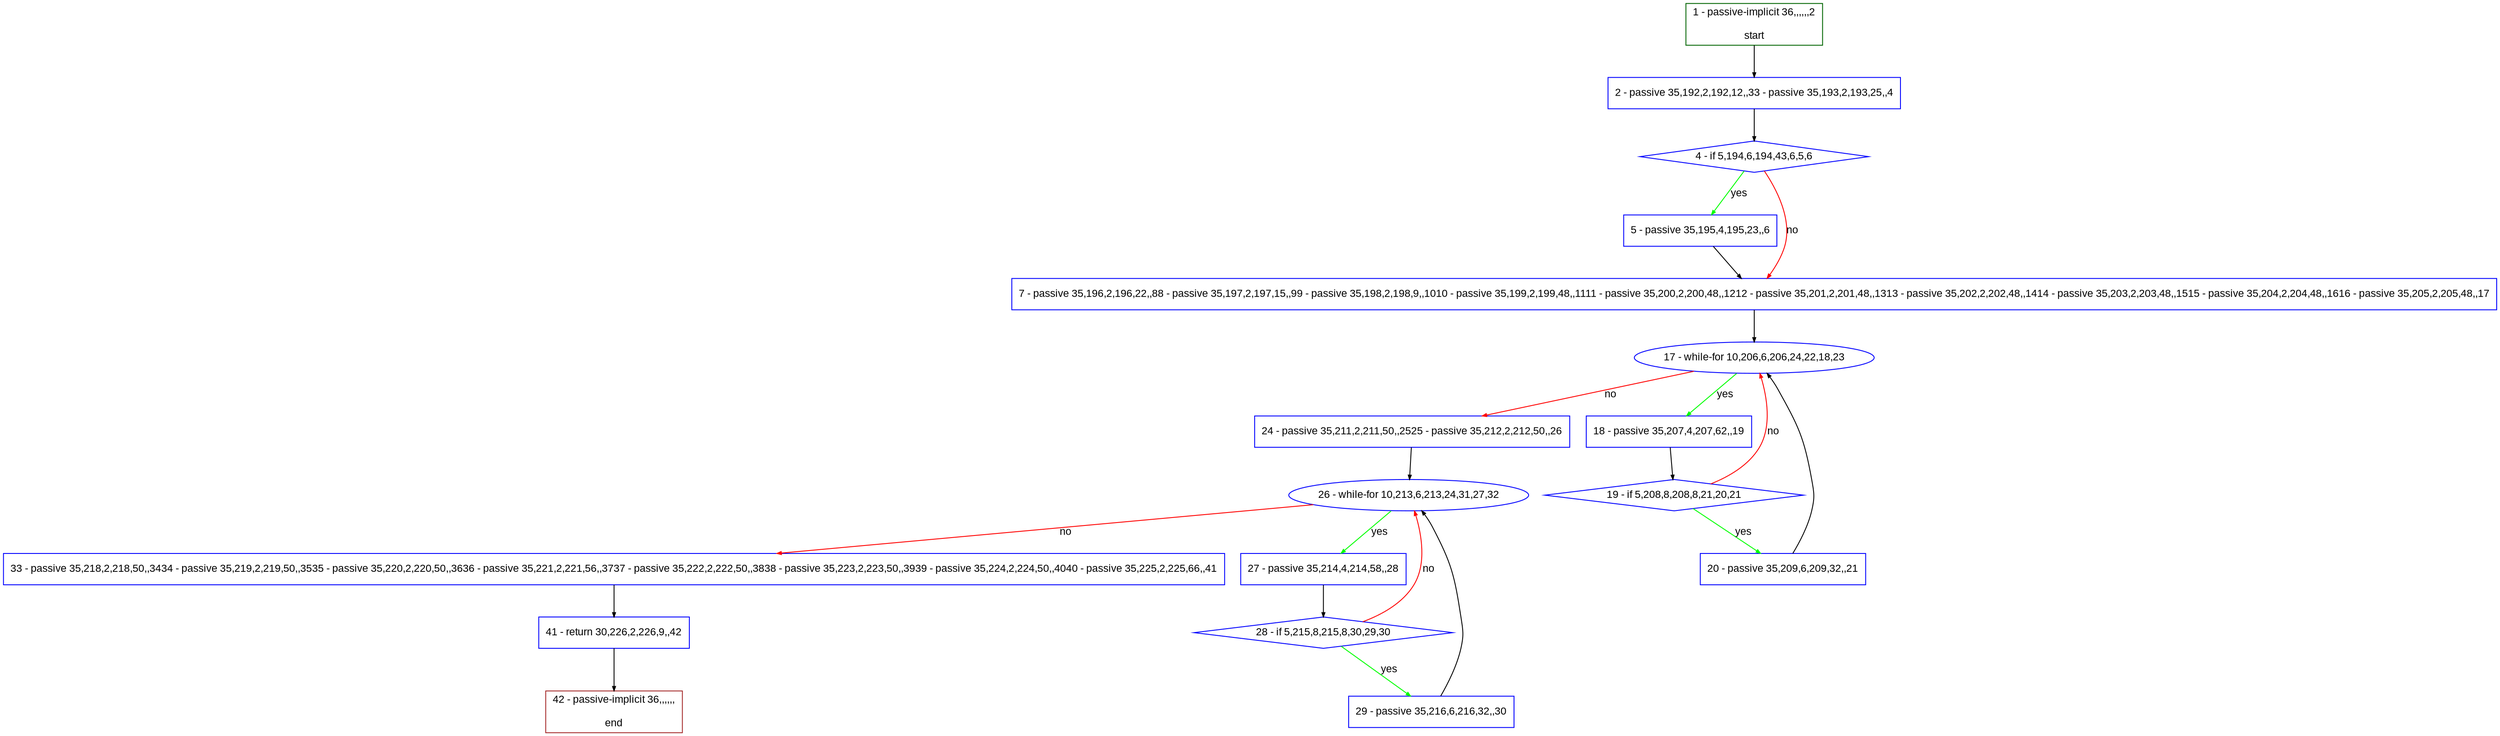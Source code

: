digraph "" {
  graph [pack="true", label="", fontsize="12", packmode="clust", fontname="Arial", fillcolor="#FFFFCC", bgcolor="white", style="rounded,filled", compound="true"];
  node [node_initialized="no", label="", color="grey", fontsize="12", fillcolor="white", fontname="Arial", style="filled", shape="rectangle", compound="true", fixedsize="false"];
  edge [fontcolor="black", arrowhead="normal", arrowtail="none", arrowsize="0.5", ltail="", label="", color="black", fontsize="12", lhead="", fontname="Arial", dir="forward", compound="true"];
  __N1 [label="2 - passive 35,192,2,192,12,,33 - passive 35,193,2,193,25,,4", color="#0000ff", fillcolor="#ffffff", style="filled", shape="box"];
  __N2 [label="1 - passive-implicit 36,,,,,,2\n\nstart", color="#006400", fillcolor="#ffffff", style="filled", shape="box"];
  __N3 [label="4 - if 5,194,6,194,43,6,5,6", color="#0000ff", fillcolor="#ffffff", style="filled", shape="diamond"];
  __N4 [label="5 - passive 35,195,4,195,23,,6", color="#0000ff", fillcolor="#ffffff", style="filled", shape="box"];
  __N5 [label="7 - passive 35,196,2,196,22,,88 - passive 35,197,2,197,15,,99 - passive 35,198,2,198,9,,1010 - passive 35,199,2,199,48,,1111 - passive 35,200,2,200,48,,1212 - passive 35,201,2,201,48,,1313 - passive 35,202,2,202,48,,1414 - passive 35,203,2,203,48,,1515 - passive 35,204,2,204,48,,1616 - passive 35,205,2,205,48,,17", color="#0000ff", fillcolor="#ffffff", style="filled", shape="box"];
  __N6 [label="17 - while-for 10,206,6,206,24,22,18,23", color="#0000ff", fillcolor="#ffffff", style="filled", shape="oval"];
  __N7 [label="18 - passive 35,207,4,207,62,,19", color="#0000ff", fillcolor="#ffffff", style="filled", shape="box"];
  __N8 [label="24 - passive 35,211,2,211,50,,2525 - passive 35,212,2,212,50,,26", color="#0000ff", fillcolor="#ffffff", style="filled", shape="box"];
  __N9 [label="19 - if 5,208,8,208,8,21,20,21", color="#0000ff", fillcolor="#ffffff", style="filled", shape="diamond"];
  __N10 [label="20 - passive 35,209,6,209,32,,21", color="#0000ff", fillcolor="#ffffff", style="filled", shape="box"];
  __N11 [label="26 - while-for 10,213,6,213,24,31,27,32", color="#0000ff", fillcolor="#ffffff", style="filled", shape="oval"];
  __N12 [label="27 - passive 35,214,4,214,58,,28", color="#0000ff", fillcolor="#ffffff", style="filled", shape="box"];
  __N13 [label="33 - passive 35,218,2,218,50,,3434 - passive 35,219,2,219,50,,3535 - passive 35,220,2,220,50,,3636 - passive 35,221,2,221,56,,3737 - passive 35,222,2,222,50,,3838 - passive 35,223,2,223,50,,3939 - passive 35,224,2,224,50,,4040 - passive 35,225,2,225,66,,41", color="#0000ff", fillcolor="#ffffff", style="filled", shape="box"];
  __N14 [label="28 - if 5,215,8,215,8,30,29,30", color="#0000ff", fillcolor="#ffffff", style="filled", shape="diamond"];
  __N15 [label="29 - passive 35,216,6,216,32,,30", color="#0000ff", fillcolor="#ffffff", style="filled", shape="box"];
  __N16 [label="41 - return 30,226,2,226,9,,42", color="#0000ff", fillcolor="#ffffff", style="filled", shape="box"];
  __N17 [label="42 - passive-implicit 36,,,,,,\n\nend", color="#a52a2a", fillcolor="#ffffff", style="filled", shape="box"];
  __N2 -> __N1 [arrowhead="normal", arrowtail="none", color="#000000", label="", dir="forward"];
  __N1 -> __N3 [arrowhead="normal", arrowtail="none", color="#000000", label="", dir="forward"];
  __N3 -> __N4 [arrowhead="normal", arrowtail="none", color="#00ff00", label="yes", dir="forward"];
  __N3 -> __N5 [arrowhead="normal", arrowtail="none", color="#ff0000", label="no", dir="forward"];
  __N4 -> __N5 [arrowhead="normal", arrowtail="none", color="#000000", label="", dir="forward"];
  __N5 -> __N6 [arrowhead="normal", arrowtail="none", color="#000000", label="", dir="forward"];
  __N6 -> __N7 [arrowhead="normal", arrowtail="none", color="#00ff00", label="yes", dir="forward"];
  __N6 -> __N8 [arrowhead="normal", arrowtail="none", color="#ff0000", label="no", dir="forward"];
  __N7 -> __N9 [arrowhead="normal", arrowtail="none", color="#000000", label="", dir="forward"];
  __N9 -> __N6 [arrowhead="normal", arrowtail="none", color="#ff0000", label="no", dir="forward"];
  __N9 -> __N10 [arrowhead="normal", arrowtail="none", color="#00ff00", label="yes", dir="forward"];
  __N10 -> __N6 [arrowhead="normal", arrowtail="none", color="#000000", label="", dir="forward"];
  __N8 -> __N11 [arrowhead="normal", arrowtail="none", color="#000000", label="", dir="forward"];
  __N11 -> __N12 [arrowhead="normal", arrowtail="none", color="#00ff00", label="yes", dir="forward"];
  __N11 -> __N13 [arrowhead="normal", arrowtail="none", color="#ff0000", label="no", dir="forward"];
  __N12 -> __N14 [arrowhead="normal", arrowtail="none", color="#000000", label="", dir="forward"];
  __N14 -> __N11 [arrowhead="normal", arrowtail="none", color="#ff0000", label="no", dir="forward"];
  __N14 -> __N15 [arrowhead="normal", arrowtail="none", color="#00ff00", label="yes", dir="forward"];
  __N15 -> __N11 [arrowhead="normal", arrowtail="none", color="#000000", label="", dir="forward"];
  __N13 -> __N16 [arrowhead="normal", arrowtail="none", color="#000000", label="", dir="forward"];
  __N16 -> __N17 [arrowhead="normal", arrowtail="none", color="#000000", label="", dir="forward"];
}

